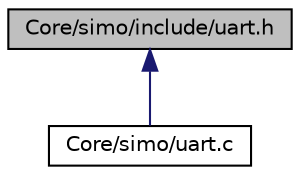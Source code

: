 digraph "Core/simo/include/uart.h"
{
 // LATEX_PDF_SIZE
  edge [fontname="Helvetica",fontsize="10",labelfontname="Helvetica",labelfontsize="10"];
  node [fontname="Helvetica",fontsize="10",shape=record];
  Node1 [label="Core/simo/include/uart.h",height=0.2,width=0.4,color="black", fillcolor="grey75", style="filled", fontcolor="black",tooltip="Driver para abstraer el hardware UART."];
  Node1 -> Node2 [dir="back",color="midnightblue",fontsize="10",style="solid",fontname="Helvetica"];
  Node2 [label="Core/simo/uart.c",height=0.2,width=0.4,color="black", fillcolor="white", style="filled",URL="$uart_8c.html",tooltip=" "];
}
